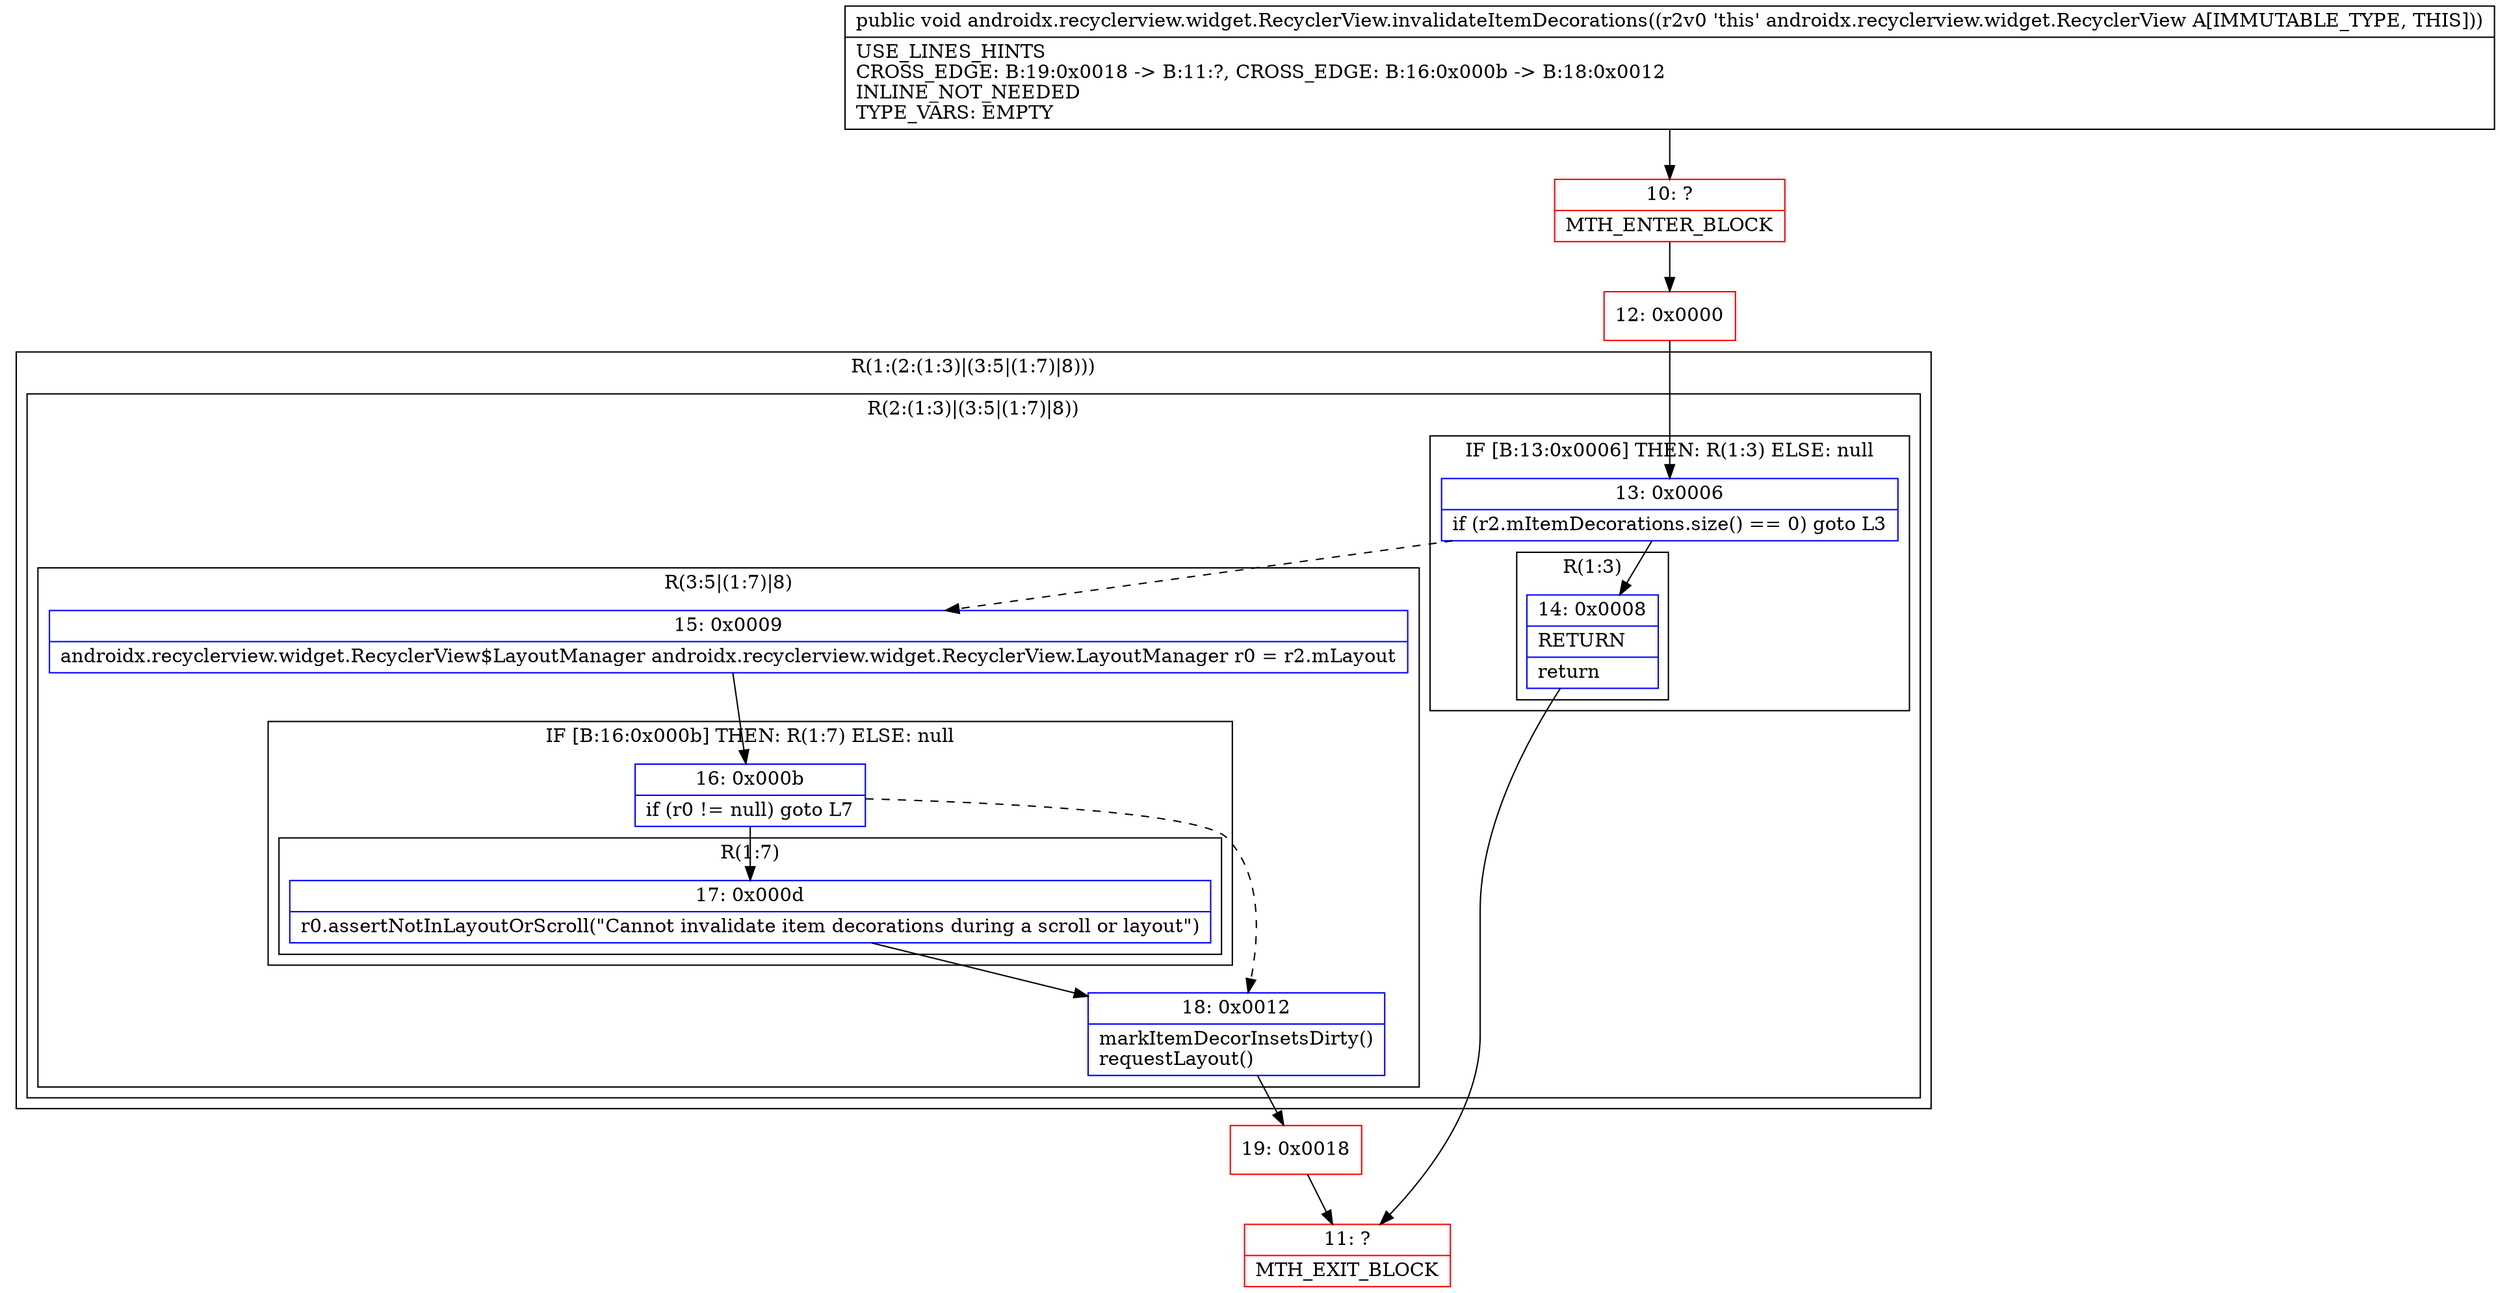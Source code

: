 digraph "CFG forandroidx.recyclerview.widget.RecyclerView.invalidateItemDecorations()V" {
subgraph cluster_Region_1160206646 {
label = "R(1:(2:(1:3)|(3:5|(1:7)|8)))";
node [shape=record,color=blue];
subgraph cluster_Region_293116756 {
label = "R(2:(1:3)|(3:5|(1:7)|8))";
node [shape=record,color=blue];
subgraph cluster_IfRegion_1985316815 {
label = "IF [B:13:0x0006] THEN: R(1:3) ELSE: null";
node [shape=record,color=blue];
Node_13 [shape=record,label="{13\:\ 0x0006|if (r2.mItemDecorations.size() == 0) goto L3\l}"];
subgraph cluster_Region_844992711 {
label = "R(1:3)";
node [shape=record,color=blue];
Node_14 [shape=record,label="{14\:\ 0x0008|RETURN\l|return\l}"];
}
}
subgraph cluster_Region_1830205402 {
label = "R(3:5|(1:7)|8)";
node [shape=record,color=blue];
Node_15 [shape=record,label="{15\:\ 0x0009|androidx.recyclerview.widget.RecyclerView$LayoutManager androidx.recyclerview.widget.RecyclerView.LayoutManager r0 = r2.mLayout\l}"];
subgraph cluster_IfRegion_363349729 {
label = "IF [B:16:0x000b] THEN: R(1:7) ELSE: null";
node [shape=record,color=blue];
Node_16 [shape=record,label="{16\:\ 0x000b|if (r0 != null) goto L7\l}"];
subgraph cluster_Region_360365797 {
label = "R(1:7)";
node [shape=record,color=blue];
Node_17 [shape=record,label="{17\:\ 0x000d|r0.assertNotInLayoutOrScroll(\"Cannot invalidate item decorations during a scroll or layout\")\l}"];
}
}
Node_18 [shape=record,label="{18\:\ 0x0012|markItemDecorInsetsDirty()\lrequestLayout()\l}"];
}
}
}
Node_10 [shape=record,color=red,label="{10\:\ ?|MTH_ENTER_BLOCK\l}"];
Node_12 [shape=record,color=red,label="{12\:\ 0x0000}"];
Node_11 [shape=record,color=red,label="{11\:\ ?|MTH_EXIT_BLOCK\l}"];
Node_19 [shape=record,color=red,label="{19\:\ 0x0018}"];
MethodNode[shape=record,label="{public void androidx.recyclerview.widget.RecyclerView.invalidateItemDecorations((r2v0 'this' androidx.recyclerview.widget.RecyclerView A[IMMUTABLE_TYPE, THIS]))  | USE_LINES_HINTS\lCROSS_EDGE: B:19:0x0018 \-\> B:11:?, CROSS_EDGE: B:16:0x000b \-\> B:18:0x0012\lINLINE_NOT_NEEDED\lTYPE_VARS: EMPTY\l}"];
MethodNode -> Node_10;Node_13 -> Node_14;
Node_13 -> Node_15[style=dashed];
Node_14 -> Node_11;
Node_15 -> Node_16;
Node_16 -> Node_17;
Node_16 -> Node_18[style=dashed];
Node_17 -> Node_18;
Node_18 -> Node_19;
Node_10 -> Node_12;
Node_12 -> Node_13;
Node_19 -> Node_11;
}

